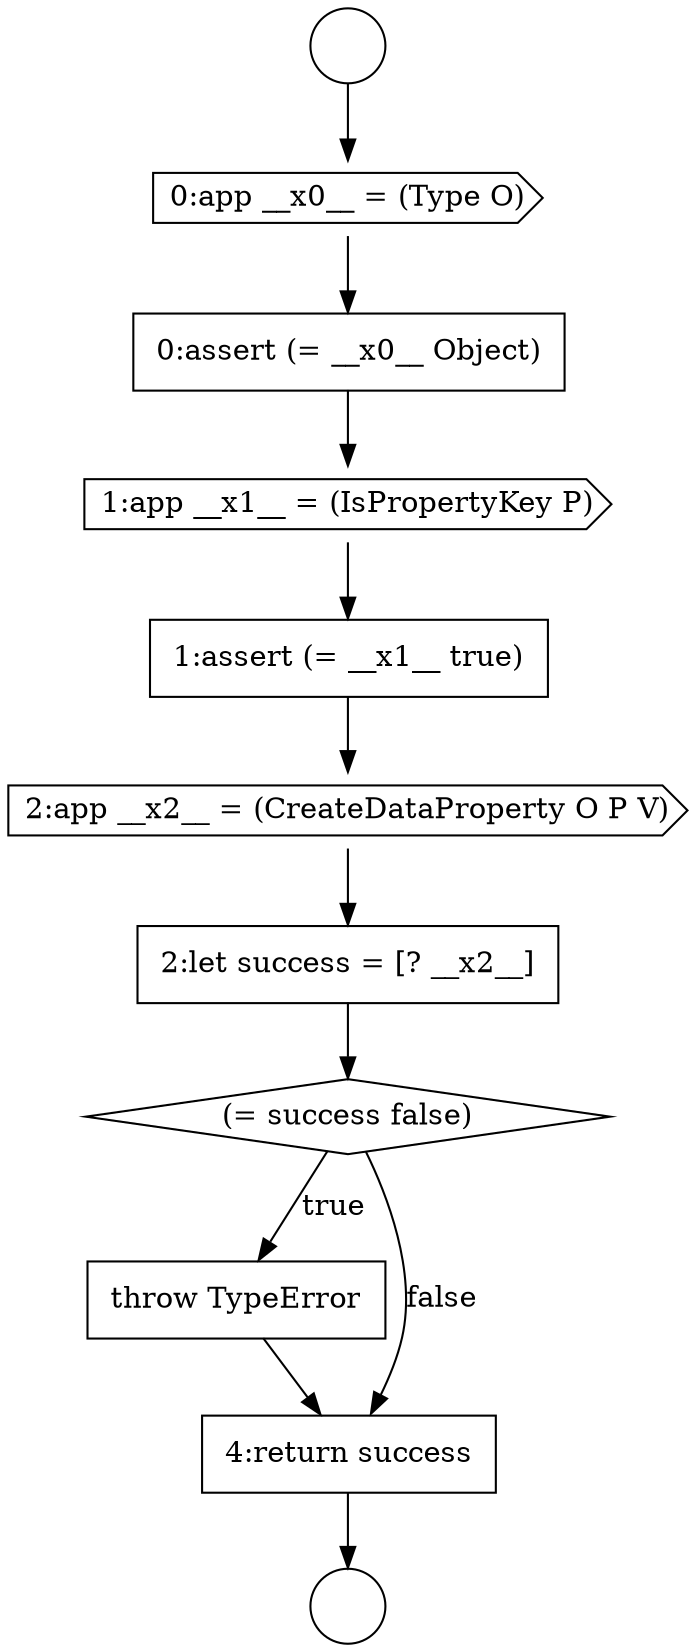 digraph {
  node709 [shape=none, margin=0, label=<<font color="black">
    <table border="0" cellborder="1" cellspacing="0" cellpadding="10">
      <tr><td align="left">throw TypeError</td></tr>
    </table>
  </font>> color="black" fillcolor="white" style=filled]
  node702 [shape=cds, label=<<font color="black">0:app __x0__ = (Type O)</font>> color="black" fillcolor="white" style=filled]
  node710 [shape=none, margin=0, label=<<font color="black">
    <table border="0" cellborder="1" cellspacing="0" cellpadding="10">
      <tr><td align="left">4:return success</td></tr>
    </table>
  </font>> color="black" fillcolor="white" style=filled]
  node706 [shape=cds, label=<<font color="black">2:app __x2__ = (CreateDataProperty O P V)</font>> color="black" fillcolor="white" style=filled]
  node701 [shape=circle label=" " color="black" fillcolor="white" style=filled]
  node704 [shape=cds, label=<<font color="black">1:app __x1__ = (IsPropertyKey P)</font>> color="black" fillcolor="white" style=filled]
  node700 [shape=circle label=" " color="black" fillcolor="white" style=filled]
  node703 [shape=none, margin=0, label=<<font color="black">
    <table border="0" cellborder="1" cellspacing="0" cellpadding="10">
      <tr><td align="left">0:assert (= __x0__ Object)</td></tr>
    </table>
  </font>> color="black" fillcolor="white" style=filled]
  node708 [shape=diamond, label=<<font color="black">(= success false)</font>> color="black" fillcolor="white" style=filled]
  node705 [shape=none, margin=0, label=<<font color="black">
    <table border="0" cellborder="1" cellspacing="0" cellpadding="10">
      <tr><td align="left">1:assert (= __x1__ true)</td></tr>
    </table>
  </font>> color="black" fillcolor="white" style=filled]
  node707 [shape=none, margin=0, label=<<font color="black">
    <table border="0" cellborder="1" cellspacing="0" cellpadding="10">
      <tr><td align="left">2:let success = [? __x2__]</td></tr>
    </table>
  </font>> color="black" fillcolor="white" style=filled]
  node707 -> node708 [ color="black"]
  node704 -> node705 [ color="black"]
  node710 -> node701 [ color="black"]
  node700 -> node702 [ color="black"]
  node706 -> node707 [ color="black"]
  node705 -> node706 [ color="black"]
  node702 -> node703 [ color="black"]
  node703 -> node704 [ color="black"]
  node708 -> node709 [label=<<font color="black">true</font>> color="black"]
  node708 -> node710 [label=<<font color="black">false</font>> color="black"]
  node709 -> node710 [ color="black"]
}
